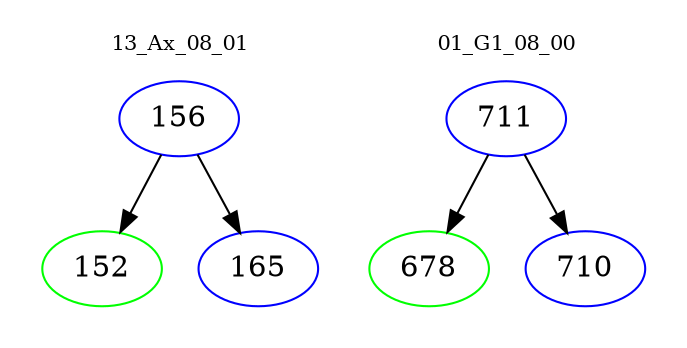 digraph{
subgraph cluster_0 {
color = white
label = "13_Ax_08_01";
fontsize=10;
T0_156 [label="156", color="blue"]
T0_156 -> T0_152 [color="black"]
T0_152 [label="152", color="green"]
T0_156 -> T0_165 [color="black"]
T0_165 [label="165", color="blue"]
}
subgraph cluster_1 {
color = white
label = "01_G1_08_00";
fontsize=10;
T1_711 [label="711", color="blue"]
T1_711 -> T1_678 [color="black"]
T1_678 [label="678", color="green"]
T1_711 -> T1_710 [color="black"]
T1_710 [label="710", color="blue"]
}
}
